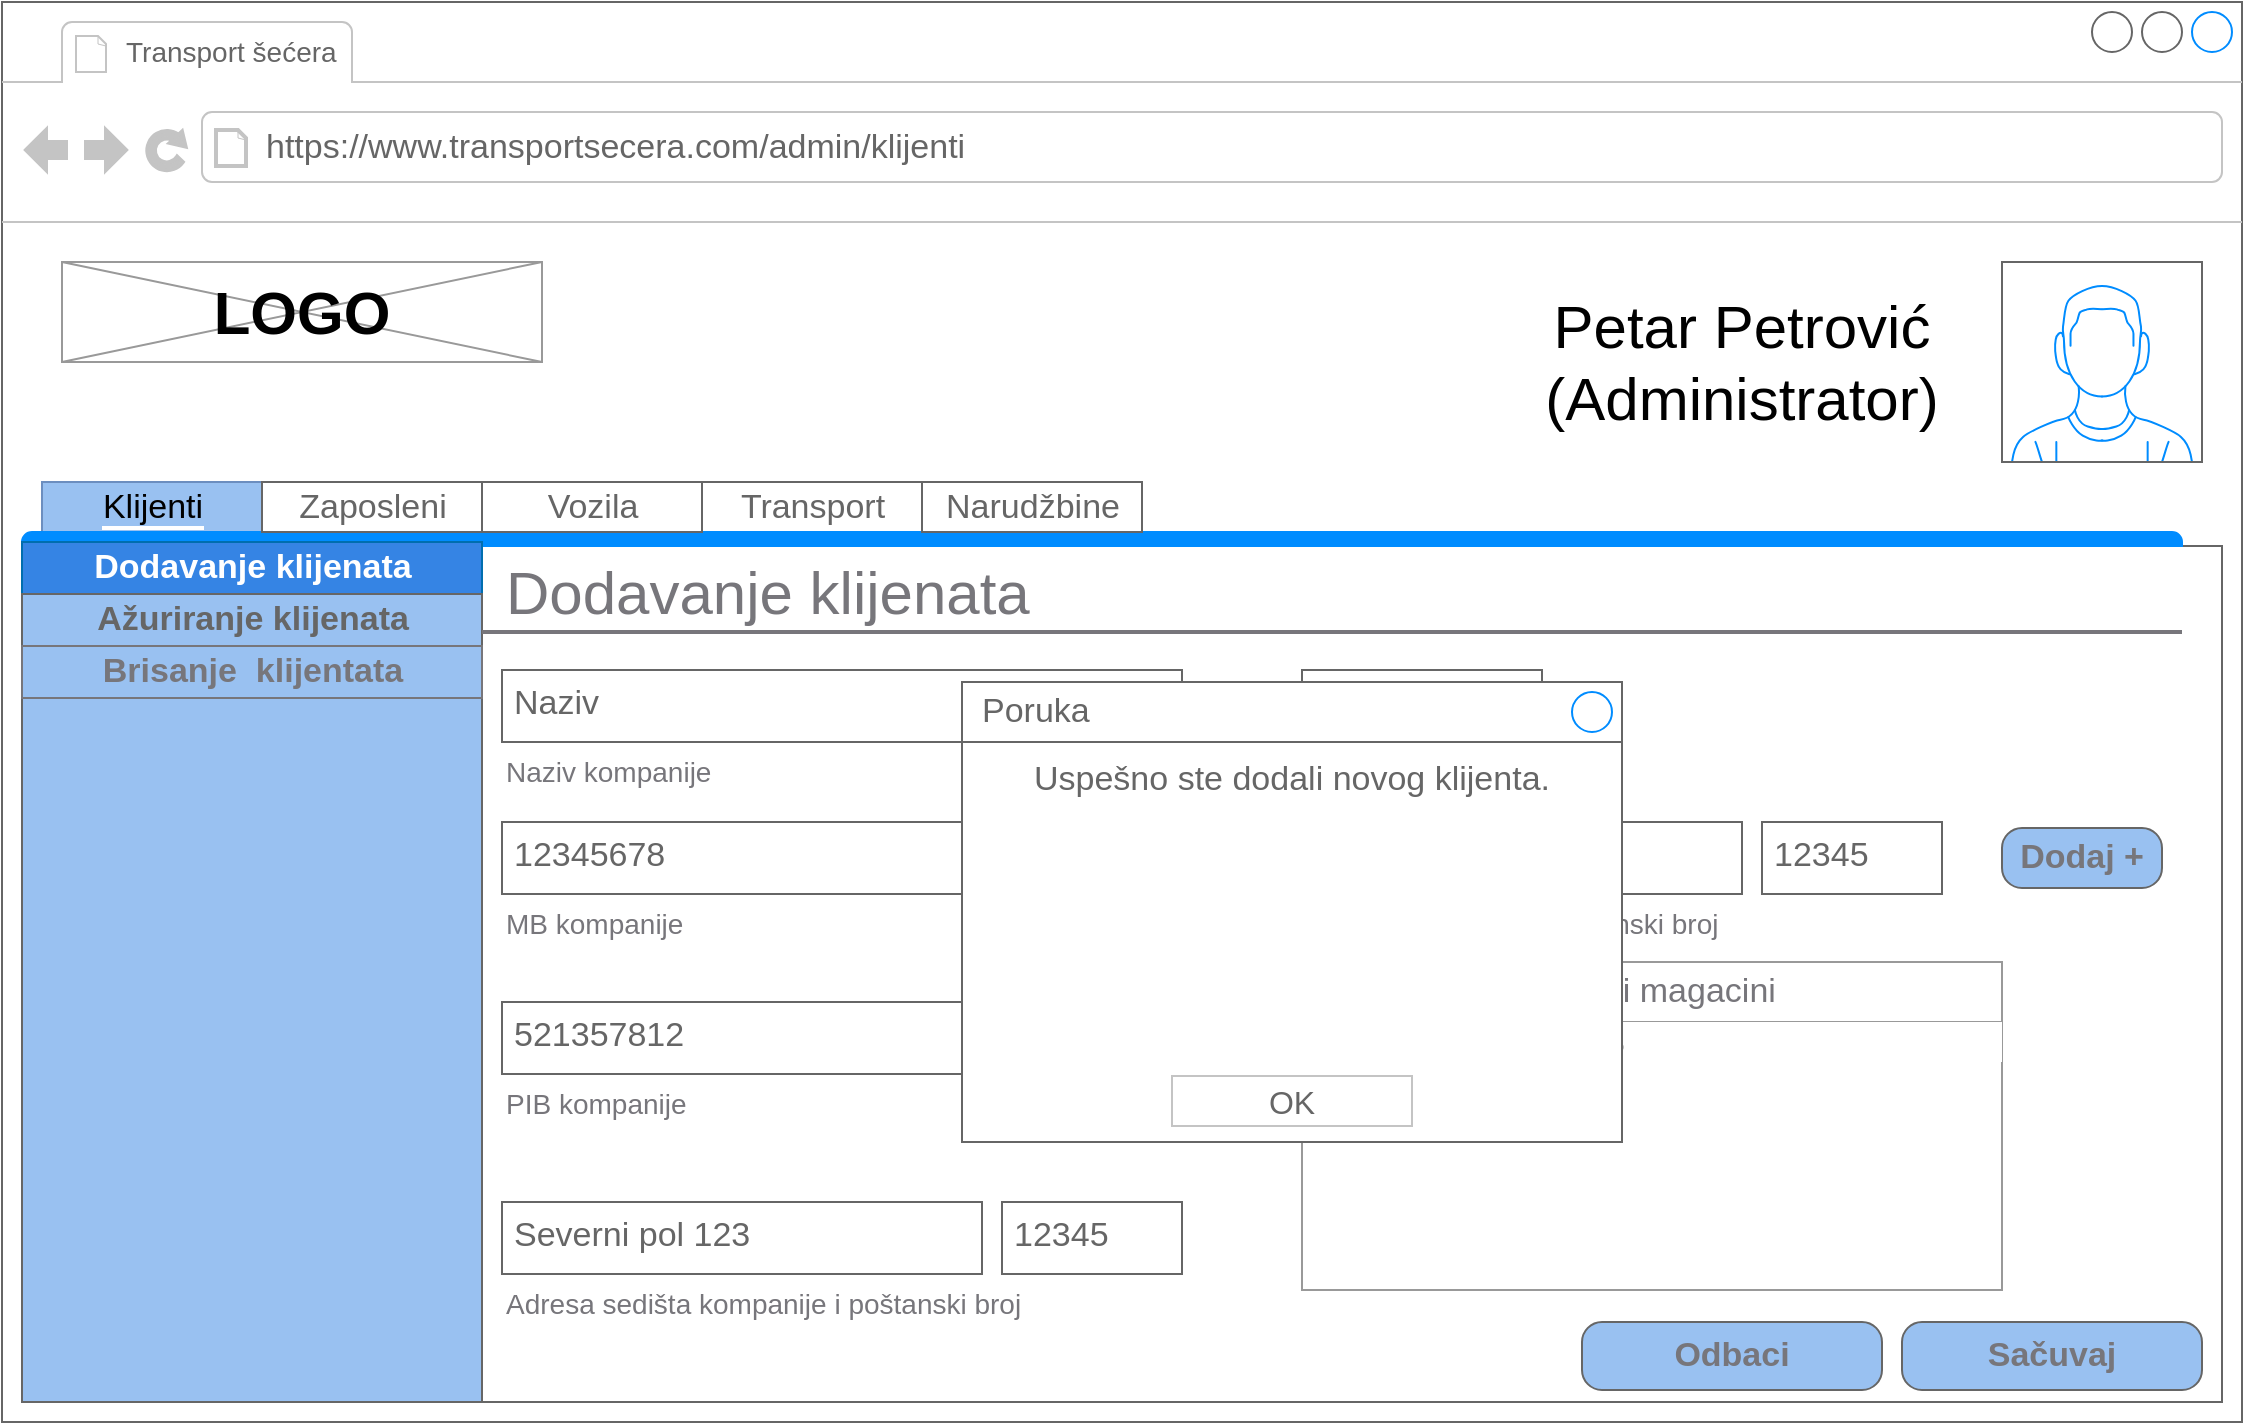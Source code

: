<mxfile version="20.7.2" type="device"><diagram id="ky4BVYnxGXiWYMwusSBA" name="Page-1"><mxGraphModel dx="1161" dy="690" grid="1" gridSize="10" guides="1" tooltips="1" connect="1" arrows="1" fold="1" page="1" pageScale="1" pageWidth="1169" pageHeight="827" math="0" shadow="0"><root><mxCell id="0"/><mxCell id="1" parent="0"/><mxCell id="joHXfqHR-YhRdE-sdu8e-1" value="" style="strokeWidth=1;shadow=0;dashed=0;align=center;html=1;shape=mxgraph.mockup.containers.browserWindow;rSize=0;strokeColor=#666666;strokeColor2=#008cff;strokeColor3=#c4c4c4;mainText=,;recursiveResize=0;" vertex="1" parent="1"><mxGeometry x="40" y="80" width="1120" height="710" as="geometry"/></mxCell><mxCell id="joHXfqHR-YhRdE-sdu8e-2" value="Transport šećera" style="strokeWidth=1;shadow=0;dashed=0;align=center;html=1;shape=mxgraph.mockup.containers.anchor;fontSize=14;fontColor=#666666;align=left;" vertex="1" parent="joHXfqHR-YhRdE-sdu8e-1"><mxGeometry x="60" y="10" width="110" height="30" as="geometry"/></mxCell><mxCell id="joHXfqHR-YhRdE-sdu8e-3" value="https://www.transportsecera.com/admin/klijenti" style="strokeWidth=1;shadow=0;dashed=0;align=center;html=1;shape=mxgraph.mockup.containers.anchor;rSize=0;fontSize=17;fontColor=#666666;align=left;" vertex="1" parent="joHXfqHR-YhRdE-sdu8e-1"><mxGeometry x="130" y="60" width="450" height="26" as="geometry"/></mxCell><mxCell id="joHXfqHR-YhRdE-sdu8e-10" value="" style="verticalLabelPosition=bottom;shadow=0;dashed=0;align=center;html=1;verticalAlign=top;strokeWidth=1;shape=mxgraph.mockup.graphics.simpleIcon;strokeColor=#999999;fontSize=14;" vertex="1" parent="joHXfqHR-YhRdE-sdu8e-1"><mxGeometry x="30" y="130" width="240" height="50" as="geometry"/></mxCell><mxCell id="joHXfqHR-YhRdE-sdu8e-11" value="&lt;div style=&quot;font-size: 30px;&quot;&gt;LOGO&lt;/div&gt;" style="text;html=1;strokeColor=none;fillColor=none;align=center;verticalAlign=middle;whiteSpace=wrap;rounded=0;fontSize=30;fontStyle=1" vertex="1" parent="joHXfqHR-YhRdE-sdu8e-1"><mxGeometry x="120" y="140" width="60" height="30" as="geometry"/></mxCell><mxCell id="joHXfqHR-YhRdE-sdu8e-12" value="" style="verticalLabelPosition=bottom;shadow=0;dashed=0;align=center;html=1;verticalAlign=top;strokeWidth=1;shape=mxgraph.mockup.containers.userMale;strokeColor=#666666;strokeColor2=#008cff;fontSize=30;" vertex="1" parent="joHXfqHR-YhRdE-sdu8e-1"><mxGeometry x="1000" y="130" width="100" height="100" as="geometry"/></mxCell><mxCell id="joHXfqHR-YhRdE-sdu8e-13" value="&lt;div&gt;Petar Petrović &lt;br&gt;&lt;/div&gt;&lt;div&gt;(Administrator)&lt;br&gt;&lt;/div&gt;" style="text;html=1;strokeColor=none;fillColor=none;align=center;verticalAlign=middle;whiteSpace=wrap;rounded=0;fontSize=30;" vertex="1" parent="joHXfqHR-YhRdE-sdu8e-1"><mxGeometry x="750" y="140" width="240" height="80" as="geometry"/></mxCell><mxCell id="joHXfqHR-YhRdE-sdu8e-47" value="Transport" style="strokeColor=inherit;fillColor=inherit;gradientColor=inherit;strokeWidth=1;shadow=0;dashed=0;align=center;html=1;shape=mxgraph.mockup.containers.rrect;rSize=0;fontSize=17;fontColor=#666666;gradientColor=none;labelBackgroundColor=default;" vertex="1" parent="joHXfqHR-YhRdE-sdu8e-1"><mxGeometry width="110" height="25" relative="1" as="geometry"><mxPoint x="350" y="240" as="offset"/></mxGeometry></mxCell><mxCell id="joHXfqHR-YhRdE-sdu8e-41" value="" style="strokeWidth=1;shadow=0;dashed=0;align=center;html=1;shape=mxgraph.mockup.containers.marginRect2;rectMarginTop=32;strokeColor=#666666;gradientColor=none;labelBackgroundColor=default;fontSize=30;fontColor=#000000;" vertex="1" parent="joHXfqHR-YhRdE-sdu8e-1"><mxGeometry x="10" y="240" width="1100" height="460" as="geometry"/></mxCell><mxCell id="joHXfqHR-YhRdE-sdu8e-42" value="&lt;span style=&quot;background-color: rgb(153, 193, 241);&quot;&gt;Klijenti &lt;/span&gt;" style="strokeColor=#6c8ebf;fillColor=#99c1f1;gradientColor=#7ea6e0;strokeWidth=1;shadow=0;dashed=0;align=center;html=1;shape=mxgraph.mockup.containers.rrect;rSize=0;fontSize=17;gradientColor=none;labelBackgroundColor=default;" vertex="1" parent="joHXfqHR-YhRdE-sdu8e-41"><mxGeometry width="110" height="25" relative="1" as="geometry"><mxPoint x="10" as="offset"/></mxGeometry></mxCell><mxCell id="joHXfqHR-YhRdE-sdu8e-45" value="" style="strokeWidth=1;shadow=0;dashed=0;align=center;html=1;shape=mxgraph.mockup.containers.topButton;rSize=5;strokeColor=#008cff;fillColor=#008cff;gradientColor=none;resizeWidth=1;movable=0;deletable=1;labelBackgroundColor=default;fontSize=30;fontColor=#000000;" vertex="1" parent="joHXfqHR-YhRdE-sdu8e-41"><mxGeometry width="1080" height="7" relative="1" as="geometry"><mxPoint y="25" as="offset"/></mxGeometry></mxCell><mxCell id="joHXfqHR-YhRdE-sdu8e-51" value="Zaposleni" style="strokeColor=inherit;fillColor=inherit;gradientColor=inherit;strokeWidth=1;shadow=0;dashed=0;align=center;html=1;shape=mxgraph.mockup.containers.rrect;rSize=0;fontSize=17;fontColor=#666666;gradientColor=none;labelBackgroundColor=default;" vertex="1" parent="joHXfqHR-YhRdE-sdu8e-41"><mxGeometry width="110" height="25" relative="1" as="geometry"><mxPoint x="120" as="offset"/></mxGeometry></mxCell><mxCell id="joHXfqHR-YhRdE-sdu8e-58" value="Vozila" style="strokeColor=inherit;fillColor=inherit;gradientColor=inherit;strokeWidth=1;shadow=0;dashed=0;align=center;html=1;shape=mxgraph.mockup.containers.rrect;rSize=0;fontSize=17;fontColor=#666666;gradientColor=none;labelBackgroundColor=default;" vertex="1" parent="joHXfqHR-YhRdE-sdu8e-41"><mxGeometry width="110" height="25" relative="1" as="geometry"><mxPoint x="230" as="offset"/></mxGeometry></mxCell><mxCell id="joHXfqHR-YhRdE-sdu8e-76" value="" style="strokeWidth=1;shadow=0;dashed=0;align=center;html=1;shape=mxgraph.mockup.containers.rrect;rSize=0;strokeColor=#666666;labelBackgroundColor=#99c1f1;fontSize=30;fontColor=#000000;fillColor=#99c1f1;" vertex="1" parent="joHXfqHR-YhRdE-sdu8e-41"><mxGeometry y="30" width="230" height="430" as="geometry"/></mxCell><mxCell id="joHXfqHR-YhRdE-sdu8e-77" value="Dodavanje klijenata" style="strokeColor=#006EAF;fillColor=#3584e4;strokeWidth=1;shadow=0;dashed=0;align=center;html=1;shape=mxgraph.mockup.containers.rrect;rSize=0;fontSize=17;fontColor=#ffffff;fontStyle=1;resizeWidth=1;labelBackgroundColor=#3584e4;" vertex="1" parent="joHXfqHR-YhRdE-sdu8e-76"><mxGeometry width="230" height="26" relative="1" as="geometry"/></mxCell><mxCell id="joHXfqHR-YhRdE-sdu8e-78" value="Ažuriranje klijenata" style="strokeColor=inherit;fillColor=inherit;gradientColor=inherit;strokeWidth=1;shadow=0;dashed=0;align=center;html=1;shape=mxgraph.mockup.containers.rrect;rSize=0;fontSize=17;fontColor=#666666;fontStyle=1;resizeWidth=1;labelBackgroundColor=#99c1f1;" vertex="1" parent="joHXfqHR-YhRdE-sdu8e-76"><mxGeometry width="230" height="26" relative="1" as="geometry"><mxPoint y="26" as="offset"/></mxGeometry></mxCell><mxCell id="joHXfqHR-YhRdE-sdu8e-79" value="&lt;div&gt;Brisanje&amp;nbsp; klijentata&lt;br&gt;&lt;/div&gt;" style="strokeWidth=1;shadow=0;dashed=0;align=center;html=1;shape=mxgraph.mockup.containers.rrect;rSize=0;fontSize=17;fontColor=#77767b;fontStyle=1;fillColor=#99c1f1;strokeColor=#77767b;resizeWidth=1;labelBackgroundColor=#99c1f1;" vertex="1" parent="joHXfqHR-YhRdE-sdu8e-76"><mxGeometry width="230" height="26" relative="1" as="geometry"><mxPoint y="52" as="offset"/></mxGeometry></mxCell><mxCell id="joHXfqHR-YhRdE-sdu8e-81" value="&lt;div&gt;Dodavanje klijenata&lt;br&gt;&lt;/div&gt;" style="text;html=1;strokeColor=none;fillColor=none;align=left;verticalAlign=middle;whiteSpace=wrap;rounded=0;labelBackgroundColor=#ffffff;fontSize=30;fontColor=#77767b;" vertex="1" parent="joHXfqHR-YhRdE-sdu8e-41"><mxGeometry x="240" y="40" width="450" height="30" as="geometry"/></mxCell><mxCell id="joHXfqHR-YhRdE-sdu8e-82" value="Naziv" style="strokeWidth=1;shadow=0;dashed=0;align=center;html=1;shape=mxgraph.mockup.text.textBox;fontColor=#666666;align=left;fontSize=17;spacingLeft=4;spacingTop=-3;strokeColor=#666666;mainText=;labelBackgroundColor=#ffffff;fillColor=#ffffff;" vertex="1" parent="joHXfqHR-YhRdE-sdu8e-41"><mxGeometry x="240" y="94" width="340" height="36" as="geometry"/></mxCell><mxCell id="joHXfqHR-YhRdE-sdu8e-84" value="" style="line;strokeWidth=2;html=1;labelBackgroundColor=#ffffff;strokeColor=#77767b;fontSize=30;fontColor=#77767b;fillColor=#ffffff;" vertex="1" parent="joHXfqHR-YhRdE-sdu8e-41"><mxGeometry x="230" y="70" width="850" height="10" as="geometry"/></mxCell><mxCell id="joHXfqHR-YhRdE-sdu8e-86" value="&lt;div&gt;Naziv kompanije &lt;br&gt;&lt;/div&gt;" style="text;html=1;strokeColor=none;fillColor=none;align=left;verticalAlign=middle;whiteSpace=wrap;rounded=0;labelBackgroundColor=#ffffff;fontSize=14;fontColor=#77767b;" vertex="1" parent="joHXfqHR-YhRdE-sdu8e-41"><mxGeometry x="240" y="130" width="340" height="30" as="geometry"/></mxCell><mxCell id="joHXfqHR-YhRdE-sdu8e-87" value="12345678" style="strokeWidth=1;shadow=0;dashed=0;align=center;html=1;shape=mxgraph.mockup.text.textBox;fontColor=#666666;align=left;fontSize=17;spacingLeft=4;spacingTop=-3;strokeColor=#666666;mainText=;labelBackgroundColor=#ffffff;fillColor=#ffffff;" vertex="1" parent="joHXfqHR-YhRdE-sdu8e-41"><mxGeometry x="240" y="170" width="340" height="36" as="geometry"/></mxCell><mxCell id="joHXfqHR-YhRdE-sdu8e-88" value="MB kompanije" style="text;html=1;strokeColor=none;fillColor=none;align=left;verticalAlign=middle;whiteSpace=wrap;rounded=0;labelBackgroundColor=#ffffff;fontSize=14;fontColor=#77767b;" vertex="1" parent="joHXfqHR-YhRdE-sdu8e-41"><mxGeometry x="240" y="206" width="340" height="30" as="geometry"/></mxCell><mxCell id="joHXfqHR-YhRdE-sdu8e-113" value="521357812" style="strokeWidth=1;shadow=0;dashed=0;align=center;html=1;shape=mxgraph.mockup.text.textBox;fontColor=#666666;align=left;fontSize=17;spacingLeft=4;spacingTop=-3;strokeColor=#666666;mainText=;labelBackgroundColor=#ffffff;fillColor=#ffffff;" vertex="1" parent="joHXfqHR-YhRdE-sdu8e-41"><mxGeometry x="240" y="260" width="340" height="36" as="geometry"/></mxCell><mxCell id="joHXfqHR-YhRdE-sdu8e-114" value="PIB kompanije" style="text;html=1;strokeColor=none;fillColor=none;align=left;verticalAlign=middle;whiteSpace=wrap;rounded=0;labelBackgroundColor=#ffffff;fontSize=14;fontColor=#77767b;" vertex="1" parent="joHXfqHR-YhRdE-sdu8e-41"><mxGeometry x="240" y="296" width="340" height="30" as="geometry"/></mxCell><mxCell id="joHXfqHR-YhRdE-sdu8e-115" value="Severni pol 123" style="strokeWidth=1;shadow=0;dashed=0;align=center;html=1;shape=mxgraph.mockup.text.textBox;fontColor=#666666;align=left;fontSize=17;spacingLeft=4;spacingTop=-3;strokeColor=#666666;mainText=;labelBackgroundColor=#ffffff;fillColor=#ffffff;" vertex="1" parent="joHXfqHR-YhRdE-sdu8e-41"><mxGeometry x="240" y="360" width="240" height="36" as="geometry"/></mxCell><mxCell id="joHXfqHR-YhRdE-sdu8e-116" value="Adresa sedišta kompanije i poštanski broj" style="text;html=1;strokeColor=none;fillColor=none;align=left;verticalAlign=middle;whiteSpace=wrap;rounded=0;labelBackgroundColor=#ffffff;fontSize=14;fontColor=#77767b;" vertex="1" parent="joHXfqHR-YhRdE-sdu8e-41"><mxGeometry x="240" y="396" width="340" height="30" as="geometry"/></mxCell><mxCell id="joHXfqHR-YhRdE-sdu8e-117" value="12345" style="strokeWidth=1;shadow=0;dashed=0;align=center;html=1;shape=mxgraph.mockup.text.textBox;fontColor=#666666;align=left;fontSize=17;spacingLeft=4;spacingTop=-3;strokeColor=#666666;mainText=;labelBackgroundColor=#ffffff;fillColor=#ffffff;" vertex="1" parent="joHXfqHR-YhRdE-sdu8e-41"><mxGeometry x="490" y="360" width="90" height="36" as="geometry"/></mxCell><mxCell id="joHXfqHR-YhRdE-sdu8e-147" value="1" style="strokeWidth=1;shadow=0;dashed=0;align=center;html=1;shape=mxgraph.mockup.text.textBox;fontColor=#666666;align=left;fontSize=17;spacingLeft=4;spacingTop=-3;strokeColor=#666666;mainText=;labelBackgroundColor=#ffffff;fillColor=#ffffff;" vertex="1" parent="joHXfqHR-YhRdE-sdu8e-41"><mxGeometry x="640" y="94" width="120" height="36" as="geometry"/></mxCell><mxCell id="joHXfqHR-YhRdE-sdu8e-148" value="Broj aktivnih magacina" style="text;html=1;strokeColor=none;fillColor=none;align=left;verticalAlign=middle;whiteSpace=wrap;rounded=0;labelBackgroundColor=#ffffff;fontSize=14;fontColor=#77767b;" vertex="1" parent="joHXfqHR-YhRdE-sdu8e-41"><mxGeometry x="640" y="130" width="340" height="30" as="geometry"/></mxCell><mxCell id="joHXfqHR-YhRdE-sdu8e-155" value="Severni pol 123" style="strokeWidth=1;shadow=0;dashed=0;align=center;html=1;shape=mxgraph.mockup.text.textBox;fontColor=#666666;align=left;fontSize=17;spacingLeft=4;spacingTop=-3;strokeColor=#666666;mainText=;labelBackgroundColor=#ffffff;fillColor=#ffffff;" vertex="1" parent="joHXfqHR-YhRdE-sdu8e-41"><mxGeometry x="640" y="170" width="220" height="36" as="geometry"/></mxCell><mxCell id="joHXfqHR-YhRdE-sdu8e-156" value="12345" style="strokeWidth=1;shadow=0;dashed=0;align=center;html=1;shape=mxgraph.mockup.text.textBox;fontColor=#666666;align=left;fontSize=17;spacingLeft=4;spacingTop=-3;strokeColor=#666666;mainText=;labelBackgroundColor=#ffffff;fillColor=#ffffff;" vertex="1" parent="joHXfqHR-YhRdE-sdu8e-41"><mxGeometry x="870" y="170" width="90" height="36" as="geometry"/></mxCell><mxCell id="joHXfqHR-YhRdE-sdu8e-157" value="Adresa magacina i poštanski broj" style="text;html=1;strokeColor=none;fillColor=none;align=left;verticalAlign=middle;whiteSpace=wrap;rounded=0;labelBackgroundColor=#ffffff;fontSize=14;fontColor=#77767b;" vertex="1" parent="joHXfqHR-YhRdE-sdu8e-41"><mxGeometry x="640" y="206" width="340" height="30" as="geometry"/></mxCell><mxCell id="joHXfqHR-YhRdE-sdu8e-158" value="Dodaj +" style="strokeWidth=1;shadow=0;dashed=0;align=center;html=1;shape=mxgraph.mockup.buttons.button;strokeColor=#666666;fontColor=#77767b;mainText=;buttonStyle=round;fontSize=17;fontStyle=1;fillColor=#99c1f1;whiteSpace=wrap;labelBackgroundColor=#99c1f1;" vertex="1" parent="joHXfqHR-YhRdE-sdu8e-41"><mxGeometry x="990" y="173" width="80" height="30" as="geometry"/></mxCell><mxCell id="joHXfqHR-YhRdE-sdu8e-149" value="" style="strokeWidth=1;shadow=0;dashed=0;align=center;html=1;shape=mxgraph.mockup.forms.rrect;rSize=0;strokeColor=#999999;fillColor=#ffffff;labelBackgroundColor=#ffffff;fontSize=14;fontColor=#77767b;" vertex="1" parent="joHXfqHR-YhRdE-sdu8e-41"><mxGeometry x="640" y="240" width="350" height="164" as="geometry"/></mxCell><mxCell id="joHXfqHR-YhRdE-sdu8e-150" value="&lt;font color=&quot;#77767b&quot;&gt;Aktivni magacini&lt;/font&gt;" style="strokeWidth=1;shadow=0;dashed=0;align=center;html=1;shape=mxgraph.mockup.forms.rrect;rSize=0;strokeColor=#999999;fontColor=#008cff;fontSize=17;fillColor=#ffffff;resizeWidth=1;labelBackgroundColor=#ffffff;" vertex="1" parent="joHXfqHR-YhRdE-sdu8e-149"><mxGeometry width="350" height="30" relative="1" as="geometry"/></mxCell><mxCell id="joHXfqHR-YhRdE-sdu8e-151" value="" style="strokeWidth=1;shadow=0;dashed=0;align=center;html=1;shape=mxgraph.mockup.forms.anchor;fontSize=17;fontColor=#666666;align=left;spacingLeft=5;resizeWidth=1;labelBackgroundColor=#ffffff;strokeColor=#77767b;fillColor=#ffffff;" vertex="1" parent="joHXfqHR-YhRdE-sdu8e-149"><mxGeometry width="350" height="20" relative="1" as="geometry"><mxPoint y="30" as="offset"/></mxGeometry></mxCell><mxCell id="joHXfqHR-YhRdE-sdu8e-152" value="" style="strokeWidth=1;shadow=0;dashed=0;align=center;html=1;shape=mxgraph.mockup.forms.anchor;fontSize=17;fontColor=#666666;align=left;spacingLeft=5;resizeWidth=1;labelBackgroundColor=#ffffff;strokeColor=#77767b;fillColor=#ffffff;" vertex="1" parent="joHXfqHR-YhRdE-sdu8e-149"><mxGeometry width="350" height="20" relative="1" as="geometry"><mxPoint y="50" as="offset"/></mxGeometry></mxCell><mxCell id="joHXfqHR-YhRdE-sdu8e-153" value="Severni pol 123, 12345" style="strokeWidth=1;shadow=0;dashed=0;align=center;html=1;shape=mxgraph.mockup.forms.rrect;rSize=0;fontSize=15;fontColor=#666666;align=left;spacingLeft=5;fillColor=#ffffff;strokeColor=none;resizeWidth=1;labelBackgroundColor=#ffffff;" vertex="1" parent="joHXfqHR-YhRdE-sdu8e-149"><mxGeometry width="350" height="20" relative="1" as="geometry"><mxPoint y="30" as="offset"/></mxGeometry></mxCell><mxCell id="joHXfqHR-YhRdE-sdu8e-154" value="" style="strokeWidth=1;shadow=0;dashed=0;align=center;html=1;shape=mxgraph.mockup.forms.anchor;fontSize=17;fontColor=#666666;align=left;spacingLeft=5;resizeWidth=1;labelBackgroundColor=#ffffff;strokeColor=#77767b;fillColor=#ffffff;" vertex="1" parent="joHXfqHR-YhRdE-sdu8e-149"><mxGeometry width="350" height="20" relative="1" as="geometry"><mxPoint y="90" as="offset"/></mxGeometry></mxCell><mxCell id="joHXfqHR-YhRdE-sdu8e-159" value="&lt;font color=&quot;#77767b&quot;&gt;Sačuvaj&lt;/font&gt;" style="strokeWidth=1;shadow=0;dashed=0;align=center;html=1;shape=mxgraph.mockup.buttons.button;strokeColor=#666666;fontColor=#ffffff;mainText=;buttonStyle=round;fontSize=17;fontStyle=1;fillColor=#99c1f1;whiteSpace=wrap;labelBackgroundColor=#99c1f1;" vertex="1" parent="joHXfqHR-YhRdE-sdu8e-41"><mxGeometry x="940" y="420" width="150" height="34" as="geometry"/></mxCell><mxCell id="joHXfqHR-YhRdE-sdu8e-163" value="&lt;font color=&quot;#77767b&quot;&gt;Odbaci&lt;/font&gt;" style="strokeWidth=1;shadow=0;dashed=0;align=center;html=1;shape=mxgraph.mockup.buttons.button;strokeColor=#666666;fontColor=#ffffff;mainText=;buttonStyle=round;fontSize=17;fontStyle=1;fillColor=#99c1f1;whiteSpace=wrap;labelBackgroundColor=#99c1f1;" vertex="1" parent="joHXfqHR-YhRdE-sdu8e-41"><mxGeometry x="780" y="420" width="150" height="34" as="geometry"/></mxCell><mxCell id="joHXfqHR-YhRdE-sdu8e-169" value="Uspešno ste dodali novog klijenta." style="strokeWidth=1;shadow=0;dashed=0;align=center;html=1;shape=mxgraph.mockup.containers.rrect;rSize=0;strokeColor=#666666;fontColor=#666666;fontSize=17;verticalAlign=top;whiteSpace=wrap;fillColor=#ffffff;spacingTop=32;labelBackgroundColor=#ffffff;" vertex="1" parent="joHXfqHR-YhRdE-sdu8e-41"><mxGeometry x="470" y="100" width="330" height="230" as="geometry"/></mxCell><mxCell id="joHXfqHR-YhRdE-sdu8e-170" value="Poruka" style="strokeWidth=1;shadow=0;dashed=0;align=center;html=1;shape=mxgraph.mockup.containers.rrect;rSize=0;fontSize=17;fontColor=#666666;strokeColor=#666666;align=left;spacingLeft=8;fillColor=#ffffff;resizeWidth=1;labelBackgroundColor=#ffffff;" vertex="1" parent="joHXfqHR-YhRdE-sdu8e-169"><mxGeometry width="330" height="30" relative="1" as="geometry"/></mxCell><mxCell id="joHXfqHR-YhRdE-sdu8e-171" value="" style="shape=ellipse;strokeColor=#008cff;resizable=0;fillColor=none;html=1;labelBackgroundColor=#ffffff;fontSize=15;fontColor=#77767b;" vertex="1" parent="joHXfqHR-YhRdE-sdu8e-170"><mxGeometry x="1" y="0.5" width="20" height="20" relative="1" as="geometry"><mxPoint x="-25" y="-10" as="offset"/></mxGeometry></mxCell><mxCell id="joHXfqHR-YhRdE-sdu8e-172" value="OK" style="strokeWidth=1;shadow=0;dashed=0;align=center;html=1;shape=mxgraph.mockup.containers.rrect;rSize=0;fontSize=16;fontColor=#666666;strokeColor=#c4c4c4;resizable=0;whiteSpace=wrap;fillColor=#ffffff;labelBackgroundColor=#ffffff;" vertex="1" parent="joHXfqHR-YhRdE-sdu8e-169"><mxGeometry x="0.5" y="1" width="120" height="25" relative="1" as="geometry"><mxPoint x="-60" y="-33" as="offset"/></mxGeometry></mxCell><mxCell id="joHXfqHR-YhRdE-sdu8e-57" value="Narudžbine" style="strokeColor=inherit;fillColor=inherit;gradientColor=inherit;strokeWidth=1;shadow=0;dashed=0;align=center;html=1;shape=mxgraph.mockup.containers.rrect;rSize=0;fontSize=17;fontColor=#666666;gradientColor=none;labelBackgroundColor=default;" vertex="1" parent="joHXfqHR-YhRdE-sdu8e-1"><mxGeometry width="110" height="25" relative="1" as="geometry"><mxPoint x="460" y="240" as="offset"/></mxGeometry></mxCell></root></mxGraphModel></diagram></mxfile>
